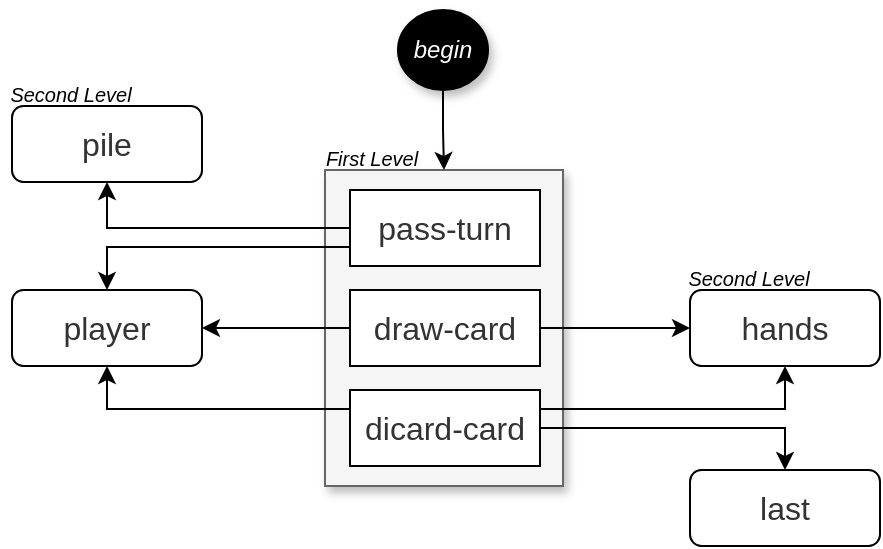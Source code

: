 <mxfile version="24.7.14">
  <diagram name="Página-1" id="7sAjc7AkS4kR7T0Lhs7j">
    <mxGraphModel dx="1050" dy="522" grid="0" gridSize="10" guides="1" tooltips="1" connect="1" arrows="1" fold="1" page="0" pageScale="1" pageWidth="827" pageHeight="1169" math="0" shadow="0">
      <root>
        <mxCell id="0" />
        <mxCell id="1" parent="0" />
        <mxCell id="nW5X6AlRrEionHhW_kOq-19" value="" style="rounded=0;whiteSpace=wrap;html=1;fillColor=#f5f5f5;fontColor=#333333;strokeColor=#666666;shadow=1;" vertex="1" parent="1">
          <mxGeometry x="267.5" y="110" width="119" height="158" as="geometry" />
        </mxCell>
        <mxCell id="nW5X6AlRrEionHhW_kOq-10" value="" style="edgeStyle=orthogonalEdgeStyle;rounded=0;orthogonalLoop=1;jettySize=auto;html=1;exitX=0;exitY=0.75;exitDx=0;exitDy=0;" edge="1" parent="1" source="nW5X6AlRrEionHhW_kOq-1" target="nW5X6AlRrEionHhW_kOq-4">
          <mxGeometry relative="1" as="geometry" />
        </mxCell>
        <mxCell id="nW5X6AlRrEionHhW_kOq-13" value="" style="edgeStyle=orthogonalEdgeStyle;rounded=0;orthogonalLoop=1;jettySize=auto;html=1;entryX=0.5;entryY=1;entryDx=0;entryDy=0;" edge="1" parent="1" source="nW5X6AlRrEionHhW_kOq-1" target="nW5X6AlRrEionHhW_kOq-12">
          <mxGeometry relative="1" as="geometry" />
        </mxCell>
        <mxCell id="nW5X6AlRrEionHhW_kOq-1" value="&lt;span style=&quot;color: rgb(51, 51, 51); font-family: &amp;quot;trebuchet ms&amp;quot;, verdana, arial, sans-serif; font-size: 16px; text-wrap: nowrap; background-color: rgb(255, 255, 255);&quot;&gt;pass-turn&lt;/span&gt;" style="rounded=0;whiteSpace=wrap;html=1;" vertex="1" parent="1">
          <mxGeometry x="280" y="120" width="95" height="38" as="geometry" />
        </mxCell>
        <mxCell id="nW5X6AlRrEionHhW_kOq-15" value="" style="edgeStyle=orthogonalEdgeStyle;rounded=0;orthogonalLoop=1;jettySize=auto;html=1;" edge="1" parent="1" source="nW5X6AlRrEionHhW_kOq-2" target="nW5X6AlRrEionHhW_kOq-14">
          <mxGeometry relative="1" as="geometry" />
        </mxCell>
        <mxCell id="nW5X6AlRrEionHhW_kOq-2" value="&lt;span style=&quot;color: rgb(51, 51, 51); font-family: &amp;quot;trebuchet ms&amp;quot;, verdana, arial, sans-serif; font-size: 16px; text-wrap: nowrap; background-color: rgb(255, 255, 255);&quot;&gt;draw-card&lt;/span&gt;" style="rounded=0;whiteSpace=wrap;html=1;" vertex="1" parent="1">
          <mxGeometry x="280" y="170" width="95" height="38" as="geometry" />
        </mxCell>
        <mxCell id="nW5X6AlRrEionHhW_kOq-11" value="" style="edgeStyle=orthogonalEdgeStyle;rounded=0;orthogonalLoop=1;jettySize=auto;html=1;exitX=0;exitY=0.25;exitDx=0;exitDy=0;" edge="1" parent="1" source="nW5X6AlRrEionHhW_kOq-3" target="nW5X6AlRrEionHhW_kOq-4">
          <mxGeometry relative="1" as="geometry" />
        </mxCell>
        <mxCell id="nW5X6AlRrEionHhW_kOq-16" value="" style="edgeStyle=orthogonalEdgeStyle;rounded=0;orthogonalLoop=1;jettySize=auto;html=1;exitX=1;exitY=0.25;exitDx=0;exitDy=0;" edge="1" parent="1" source="nW5X6AlRrEionHhW_kOq-3" target="nW5X6AlRrEionHhW_kOq-14">
          <mxGeometry relative="1" as="geometry" />
        </mxCell>
        <mxCell id="nW5X6AlRrEionHhW_kOq-18" value="" style="edgeStyle=orthogonalEdgeStyle;rounded=0;orthogonalLoop=1;jettySize=auto;html=1;entryX=0.5;entryY=0;entryDx=0;entryDy=0;" edge="1" parent="1" source="nW5X6AlRrEionHhW_kOq-3" target="nW5X6AlRrEionHhW_kOq-17">
          <mxGeometry relative="1" as="geometry" />
        </mxCell>
        <mxCell id="nW5X6AlRrEionHhW_kOq-3" value="&lt;span style=&quot;color: rgb(51, 51, 51); font-family: &amp;quot;trebuchet ms&amp;quot;, verdana, arial, sans-serif; font-size: 16px; text-wrap: nowrap; background-color: rgb(255, 255, 255);&quot;&gt;dicard-card&lt;/span&gt;" style="rounded=0;whiteSpace=wrap;html=1;" vertex="1" parent="1">
          <mxGeometry x="280" y="220" width="95" height="38" as="geometry" />
        </mxCell>
        <mxCell id="nW5X6AlRrEionHhW_kOq-5" value="" style="edgeStyle=orthogonalEdgeStyle;rounded=0;orthogonalLoop=1;jettySize=auto;html=1;exitX=0;exitY=0.5;exitDx=0;exitDy=0;" edge="1" parent="1" source="nW5X6AlRrEionHhW_kOq-2" target="nW5X6AlRrEionHhW_kOq-4">
          <mxGeometry relative="1" as="geometry" />
        </mxCell>
        <mxCell id="nW5X6AlRrEionHhW_kOq-4" value="&lt;span style=&quot;color: rgb(51, 51, 51); font-family: &amp;quot;trebuchet ms&amp;quot;, verdana, arial, sans-serif; font-size: 16px; text-wrap: nowrap; background-color: rgb(255, 255, 255);&quot;&gt;player&lt;/span&gt;" style="rounded=1;whiteSpace=wrap;html=1;" vertex="1" parent="1">
          <mxGeometry x="111" y="170" width="95" height="38" as="geometry" />
        </mxCell>
        <mxCell id="nW5X6AlRrEionHhW_kOq-12" value="&lt;span style=&quot;color: rgb(51, 51, 51); font-family: &amp;quot;trebuchet ms&amp;quot;, verdana, arial, sans-serif; font-size: 16px; text-wrap: nowrap; background-color: rgb(255, 255, 255);&quot;&gt;pile&lt;/span&gt;" style="rounded=1;whiteSpace=wrap;html=1;" vertex="1" parent="1">
          <mxGeometry x="111" y="78" width="95" height="38" as="geometry" />
        </mxCell>
        <mxCell id="nW5X6AlRrEionHhW_kOq-14" value="&lt;span style=&quot;color: rgb(51, 51, 51); font-family: &amp;quot;trebuchet ms&amp;quot;, verdana, arial, sans-serif; font-size: 16px; text-wrap: nowrap; background-color: rgb(255, 255, 255);&quot;&gt;hands&lt;/span&gt;" style="rounded=1;whiteSpace=wrap;html=1;" vertex="1" parent="1">
          <mxGeometry x="450" y="170" width="95" height="38" as="geometry" />
        </mxCell>
        <mxCell id="nW5X6AlRrEionHhW_kOq-17" value="&lt;font face=&quot;trebuchet ms, verdana, arial, sans-serif&quot; color=&quot;#333333&quot;&gt;&lt;span style=&quot;font-size: 16px; text-wrap: nowrap; background-color: rgb(255, 255, 255);&quot;&gt;last&lt;/span&gt;&lt;/font&gt;" style="rounded=1;whiteSpace=wrap;html=1;" vertex="1" parent="1">
          <mxGeometry x="450" y="260" width="95" height="38" as="geometry" />
        </mxCell>
        <mxCell id="nW5X6AlRrEionHhW_kOq-22" value="" style="edgeStyle=orthogonalEdgeStyle;rounded=0;orthogonalLoop=1;jettySize=auto;html=1;entryX=0.5;entryY=0;entryDx=0;entryDy=0;" edge="1" parent="1" source="nW5X6AlRrEionHhW_kOq-21" target="nW5X6AlRrEionHhW_kOq-19">
          <mxGeometry relative="1" as="geometry" />
        </mxCell>
        <mxCell id="nW5X6AlRrEionHhW_kOq-21" value="begin" style="ellipse;whiteSpace=wrap;html=1;fontStyle=2;fillColor=#000000;fontColor=#FFFFFF;shadow=1;" vertex="1" parent="1">
          <mxGeometry x="304" y="30" width="45" height="40" as="geometry" />
        </mxCell>
        <mxCell id="nW5X6AlRrEionHhW_kOq-23" value="First Level" style="text;html=1;align=center;verticalAlign=middle;whiteSpace=wrap;rounded=0;fontStyle=2;fontSize=10;" vertex="1" parent="1">
          <mxGeometry x="260.5" y="89" width="60" height="30" as="geometry" />
        </mxCell>
        <mxCell id="nW5X6AlRrEionHhW_kOq-24" value="Second Level" style="text;html=1;align=center;verticalAlign=middle;whiteSpace=wrap;rounded=0;fontStyle=2;fontSize=10;" vertex="1" parent="1">
          <mxGeometry x="105" y="57" width="71" height="30" as="geometry" />
        </mxCell>
        <mxCell id="nW5X6AlRrEionHhW_kOq-25" value="Second Level" style="text;html=1;align=center;verticalAlign=middle;whiteSpace=wrap;rounded=0;fontStyle=2;fontSize=10;" vertex="1" parent="1">
          <mxGeometry x="444" y="149" width="71" height="30" as="geometry" />
        </mxCell>
      </root>
    </mxGraphModel>
  </diagram>
</mxfile>
